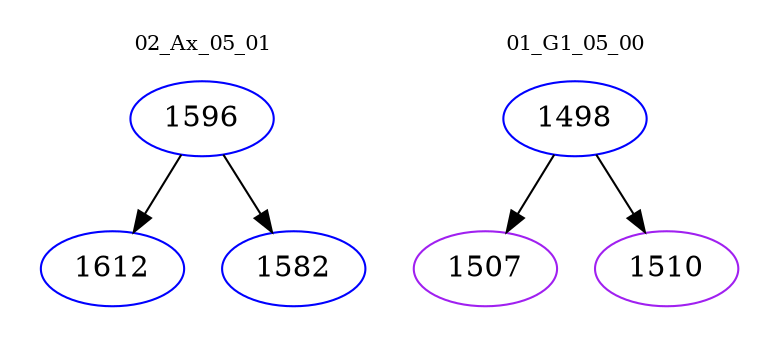 digraph{
subgraph cluster_0 {
color = white
label = "02_Ax_05_01";
fontsize=10;
T0_1596 [label="1596", color="blue"]
T0_1596 -> T0_1612 [color="black"]
T0_1612 [label="1612", color="blue"]
T0_1596 -> T0_1582 [color="black"]
T0_1582 [label="1582", color="blue"]
}
subgraph cluster_1 {
color = white
label = "01_G1_05_00";
fontsize=10;
T1_1498 [label="1498", color="blue"]
T1_1498 -> T1_1507 [color="black"]
T1_1507 [label="1507", color="purple"]
T1_1498 -> T1_1510 [color="black"]
T1_1510 [label="1510", color="purple"]
}
}
